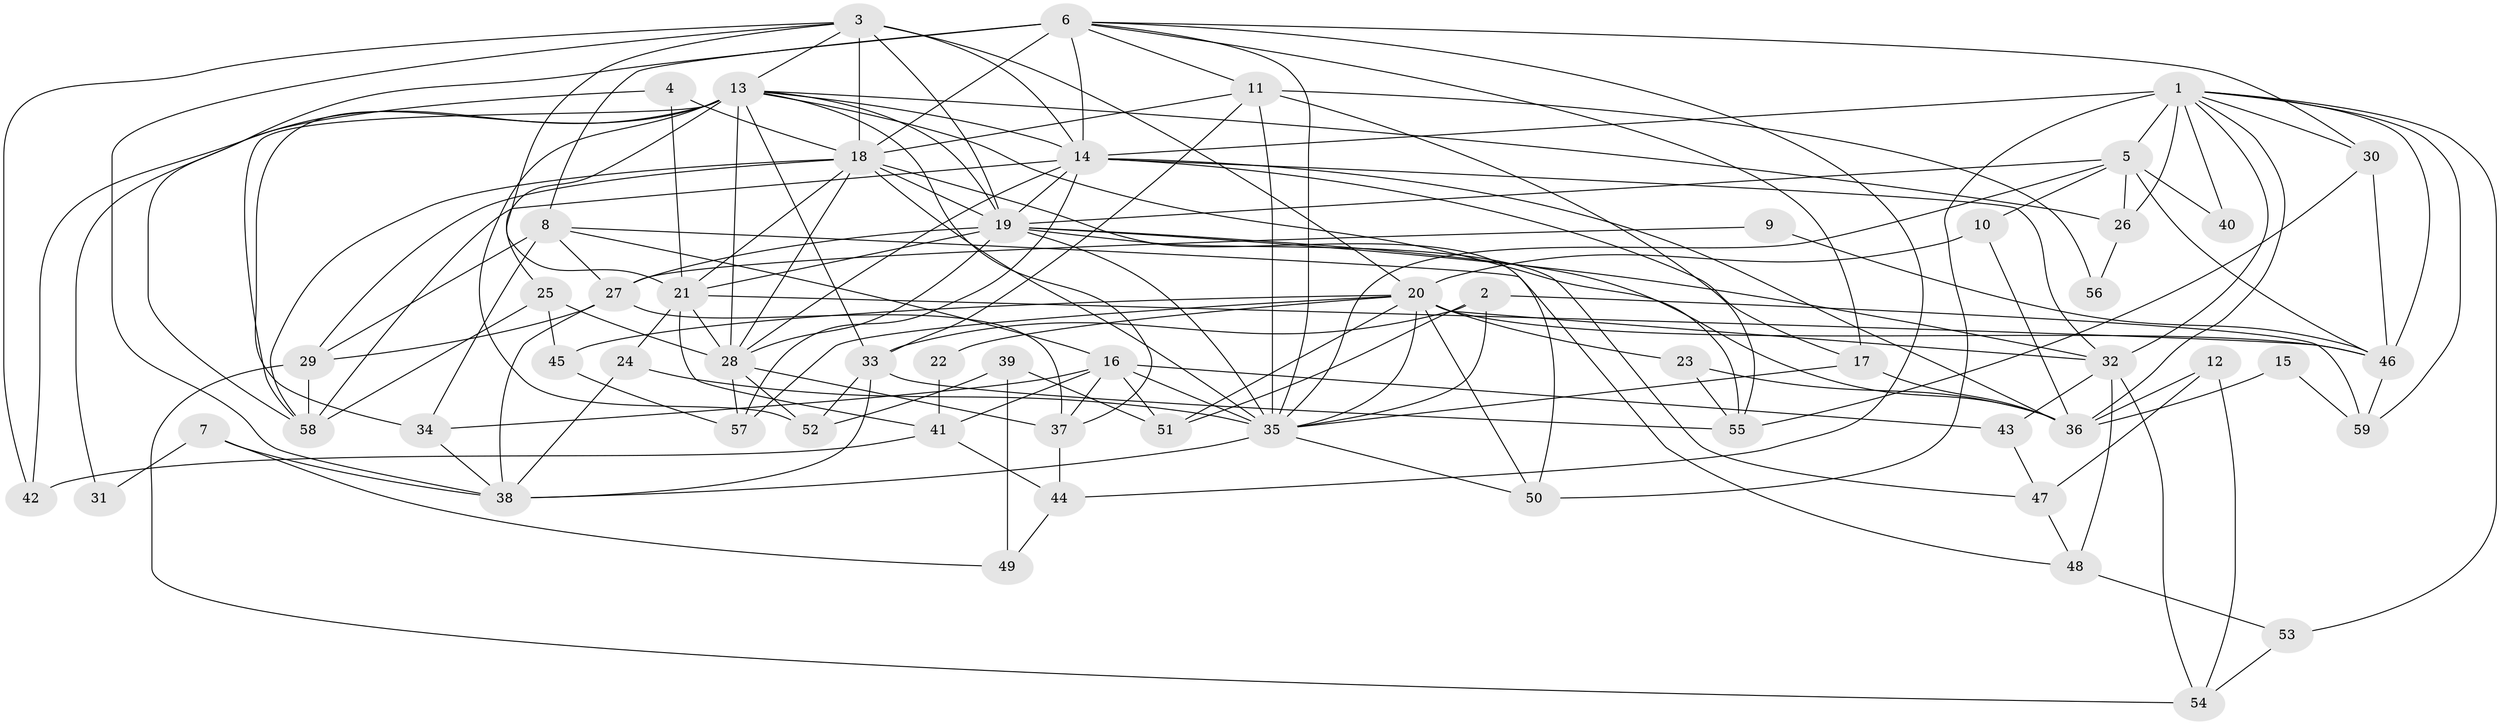 // original degree distribution, {4: 0.3220338983050847, 3: 0.2966101694915254, 5: 0.1440677966101695, 2: 0.1016949152542373, 7: 0.05084745762711865, 6: 0.06779661016949153, 8: 0.01694915254237288}
// Generated by graph-tools (version 1.1) at 2025/36/03/09/25 02:36:10]
// undirected, 59 vertices, 158 edges
graph export_dot {
graph [start="1"]
  node [color=gray90,style=filled];
  1;
  2;
  3;
  4;
  5;
  6;
  7;
  8;
  9;
  10;
  11;
  12;
  13;
  14;
  15;
  16;
  17;
  18;
  19;
  20;
  21;
  22;
  23;
  24;
  25;
  26;
  27;
  28;
  29;
  30;
  31;
  32;
  33;
  34;
  35;
  36;
  37;
  38;
  39;
  40;
  41;
  42;
  43;
  44;
  45;
  46;
  47;
  48;
  49;
  50;
  51;
  52;
  53;
  54;
  55;
  56;
  57;
  58;
  59;
  1 -- 5 [weight=3.0];
  1 -- 14 [weight=3.0];
  1 -- 26 [weight=1.0];
  1 -- 30 [weight=1.0];
  1 -- 32 [weight=1.0];
  1 -- 36 [weight=1.0];
  1 -- 40 [weight=1.0];
  1 -- 46 [weight=1.0];
  1 -- 50 [weight=1.0];
  1 -- 53 [weight=1.0];
  1 -- 59 [weight=1.0];
  2 -- 33 [weight=1.0];
  2 -- 35 [weight=1.0];
  2 -- 51 [weight=1.0];
  2 -- 59 [weight=1.0];
  3 -- 13 [weight=1.0];
  3 -- 14 [weight=1.0];
  3 -- 18 [weight=2.0];
  3 -- 19 [weight=1.0];
  3 -- 20 [weight=1.0];
  3 -- 21 [weight=1.0];
  3 -- 38 [weight=1.0];
  3 -- 42 [weight=1.0];
  4 -- 18 [weight=1.0];
  4 -- 21 [weight=1.0];
  4 -- 31 [weight=1.0];
  5 -- 10 [weight=1.0];
  5 -- 19 [weight=1.0];
  5 -- 26 [weight=1.0];
  5 -- 35 [weight=1.0];
  5 -- 40 [weight=1.0];
  5 -- 46 [weight=1.0];
  6 -- 8 [weight=4.0];
  6 -- 11 [weight=1.0];
  6 -- 14 [weight=1.0];
  6 -- 17 [weight=1.0];
  6 -- 18 [weight=1.0];
  6 -- 30 [weight=1.0];
  6 -- 35 [weight=1.0];
  6 -- 44 [weight=1.0];
  6 -- 58 [weight=1.0];
  7 -- 31 [weight=1.0];
  7 -- 38 [weight=1.0];
  7 -- 49 [weight=1.0];
  8 -- 16 [weight=1.0];
  8 -- 27 [weight=1.0];
  8 -- 29 [weight=2.0];
  8 -- 34 [weight=1.0];
  8 -- 48 [weight=1.0];
  9 -- 27 [weight=1.0];
  9 -- 46 [weight=1.0];
  10 -- 20 [weight=1.0];
  10 -- 36 [weight=1.0];
  11 -- 18 [weight=1.0];
  11 -- 33 [weight=1.0];
  11 -- 35 [weight=2.0];
  11 -- 55 [weight=1.0];
  11 -- 56 [weight=1.0];
  12 -- 36 [weight=1.0];
  12 -- 47 [weight=1.0];
  12 -- 54 [weight=1.0];
  13 -- 14 [weight=1.0];
  13 -- 19 [weight=1.0];
  13 -- 25 [weight=1.0];
  13 -- 26 [weight=1.0];
  13 -- 28 [weight=3.0];
  13 -- 33 [weight=1.0];
  13 -- 34 [weight=1.0];
  13 -- 37 [weight=1.0];
  13 -- 42 [weight=1.0];
  13 -- 52 [weight=1.0];
  13 -- 55 [weight=1.0];
  13 -- 58 [weight=1.0];
  14 -- 17 [weight=1.0];
  14 -- 19 [weight=1.0];
  14 -- 28 [weight=1.0];
  14 -- 32 [weight=1.0];
  14 -- 36 [weight=1.0];
  14 -- 57 [weight=1.0];
  14 -- 58 [weight=1.0];
  15 -- 36 [weight=1.0];
  15 -- 59 [weight=1.0];
  16 -- 34 [weight=1.0];
  16 -- 35 [weight=1.0];
  16 -- 37 [weight=1.0];
  16 -- 41 [weight=1.0];
  16 -- 43 [weight=1.0];
  16 -- 51 [weight=1.0];
  17 -- 35 [weight=2.0];
  17 -- 36 [weight=1.0];
  18 -- 19 [weight=1.0];
  18 -- 21 [weight=1.0];
  18 -- 28 [weight=1.0];
  18 -- 29 [weight=1.0];
  18 -- 35 [weight=1.0];
  18 -- 50 [weight=1.0];
  18 -- 58 [weight=1.0];
  19 -- 21 [weight=1.0];
  19 -- 27 [weight=1.0];
  19 -- 28 [weight=1.0];
  19 -- 32 [weight=1.0];
  19 -- 35 [weight=2.0];
  19 -- 36 [weight=1.0];
  19 -- 47 [weight=1.0];
  20 -- 22 [weight=1.0];
  20 -- 23 [weight=1.0];
  20 -- 32 [weight=1.0];
  20 -- 35 [weight=1.0];
  20 -- 45 [weight=1.0];
  20 -- 46 [weight=1.0];
  20 -- 50 [weight=1.0];
  20 -- 51 [weight=1.0];
  20 -- 57 [weight=1.0];
  21 -- 24 [weight=1.0];
  21 -- 28 [weight=1.0];
  21 -- 41 [weight=1.0];
  21 -- 46 [weight=2.0];
  22 -- 41 [weight=1.0];
  23 -- 36 [weight=1.0];
  23 -- 55 [weight=1.0];
  24 -- 35 [weight=1.0];
  24 -- 38 [weight=1.0];
  25 -- 28 [weight=1.0];
  25 -- 45 [weight=1.0];
  25 -- 58 [weight=1.0];
  26 -- 56 [weight=1.0];
  27 -- 29 [weight=1.0];
  27 -- 37 [weight=1.0];
  27 -- 38 [weight=1.0];
  28 -- 37 [weight=1.0];
  28 -- 52 [weight=1.0];
  28 -- 57 [weight=1.0];
  29 -- 54 [weight=1.0];
  29 -- 58 [weight=1.0];
  30 -- 46 [weight=1.0];
  30 -- 55 [weight=1.0];
  32 -- 43 [weight=1.0];
  32 -- 48 [weight=1.0];
  32 -- 54 [weight=1.0];
  33 -- 38 [weight=1.0];
  33 -- 52 [weight=1.0];
  33 -- 55 [weight=1.0];
  34 -- 38 [weight=1.0];
  35 -- 38 [weight=1.0];
  35 -- 50 [weight=1.0];
  37 -- 44 [weight=1.0];
  39 -- 49 [weight=1.0];
  39 -- 51 [weight=1.0];
  39 -- 52 [weight=1.0];
  41 -- 42 [weight=1.0];
  41 -- 44 [weight=1.0];
  43 -- 47 [weight=1.0];
  44 -- 49 [weight=1.0];
  45 -- 57 [weight=1.0];
  46 -- 59 [weight=1.0];
  47 -- 48 [weight=1.0];
  48 -- 53 [weight=1.0];
  53 -- 54 [weight=1.0];
}
